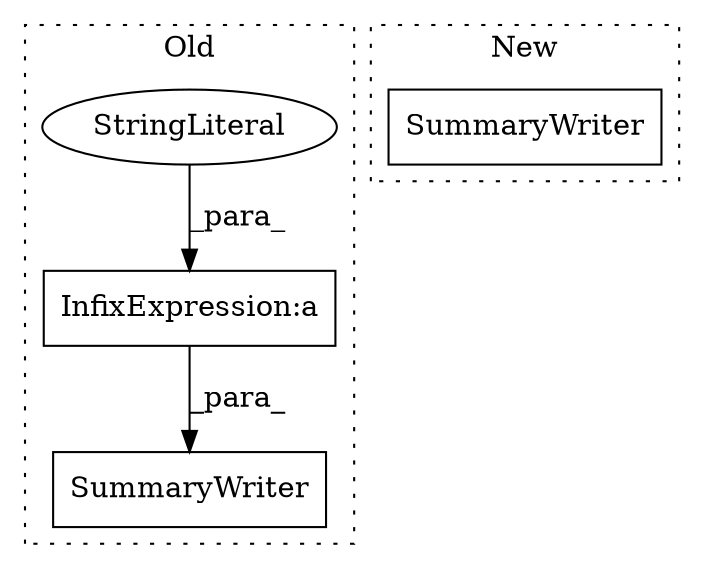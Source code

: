 digraph G {
subgraph cluster0 {
1 [label="SummaryWriter" a="32" s="446,511" l="14,1" shape="box"];
3 [label="InfixExpression:a" a="27" s="467" l="3" shape="box"];
4 [label="StringLiteral" a="45" s="460" l="7" shape="ellipse"];
label = "Old";
style="dotted";
}
subgraph cluster1 {
2 [label="SummaryWriter" a="32" s="389" l="15" shape="box"];
label = "New";
style="dotted";
}
3 -> 1 [label="_para_"];
4 -> 3 [label="_para_"];
}